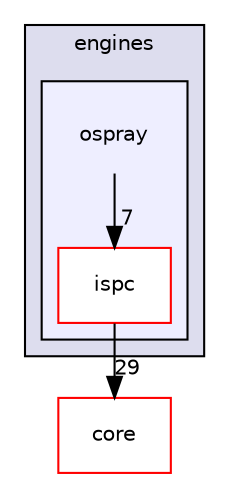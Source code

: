 digraph "platform/engines/ospray" {
  compound=true
  node [ fontsize="10", fontname="Helvetica"];
  edge [ labelfontsize="10", labelfontname="Helvetica"];
  subgraph clusterdir_4389f3d2beff546807b6b148625d2759 {
    graph [ bgcolor="#ddddee", pencolor="black", label="engines" fontname="Helvetica", fontsize="10", URL="dir_4389f3d2beff546807b6b148625d2759.html"]
  subgraph clusterdir_f0df884ce09817da20ab1128f63a79fe {
    graph [ bgcolor="#eeeeff", pencolor="black", label="" URL="dir_f0df884ce09817da20ab1128f63a79fe.html"];
    dir_f0df884ce09817da20ab1128f63a79fe [shape=plaintext label="ospray"];
  dir_6dfc784f4fc06052f5a0f2da9bf54d9c [shape=box label="ispc" fillcolor="white" style="filled" color="red" URL="dir_6dfc784f4fc06052f5a0f2da9bf54d9c.html"];
  }
  }
  dir_3066efc1f4040d52e90bf8a29ab3f16b [shape=box label="core" fillcolor="white" style="filled" color="red" URL="dir_3066efc1f4040d52e90bf8a29ab3f16b.html"];
  dir_6dfc784f4fc06052f5a0f2da9bf54d9c->dir_3066efc1f4040d52e90bf8a29ab3f16b [headlabel="29", labeldistance=1.5 headhref="dir_000105_000067.html"];
  dir_f0df884ce09817da20ab1128f63a79fe->dir_6dfc784f4fc06052f5a0f2da9bf54d9c [headlabel="7", labeldistance=1.5 headhref="dir_000077_000105.html"];
}
